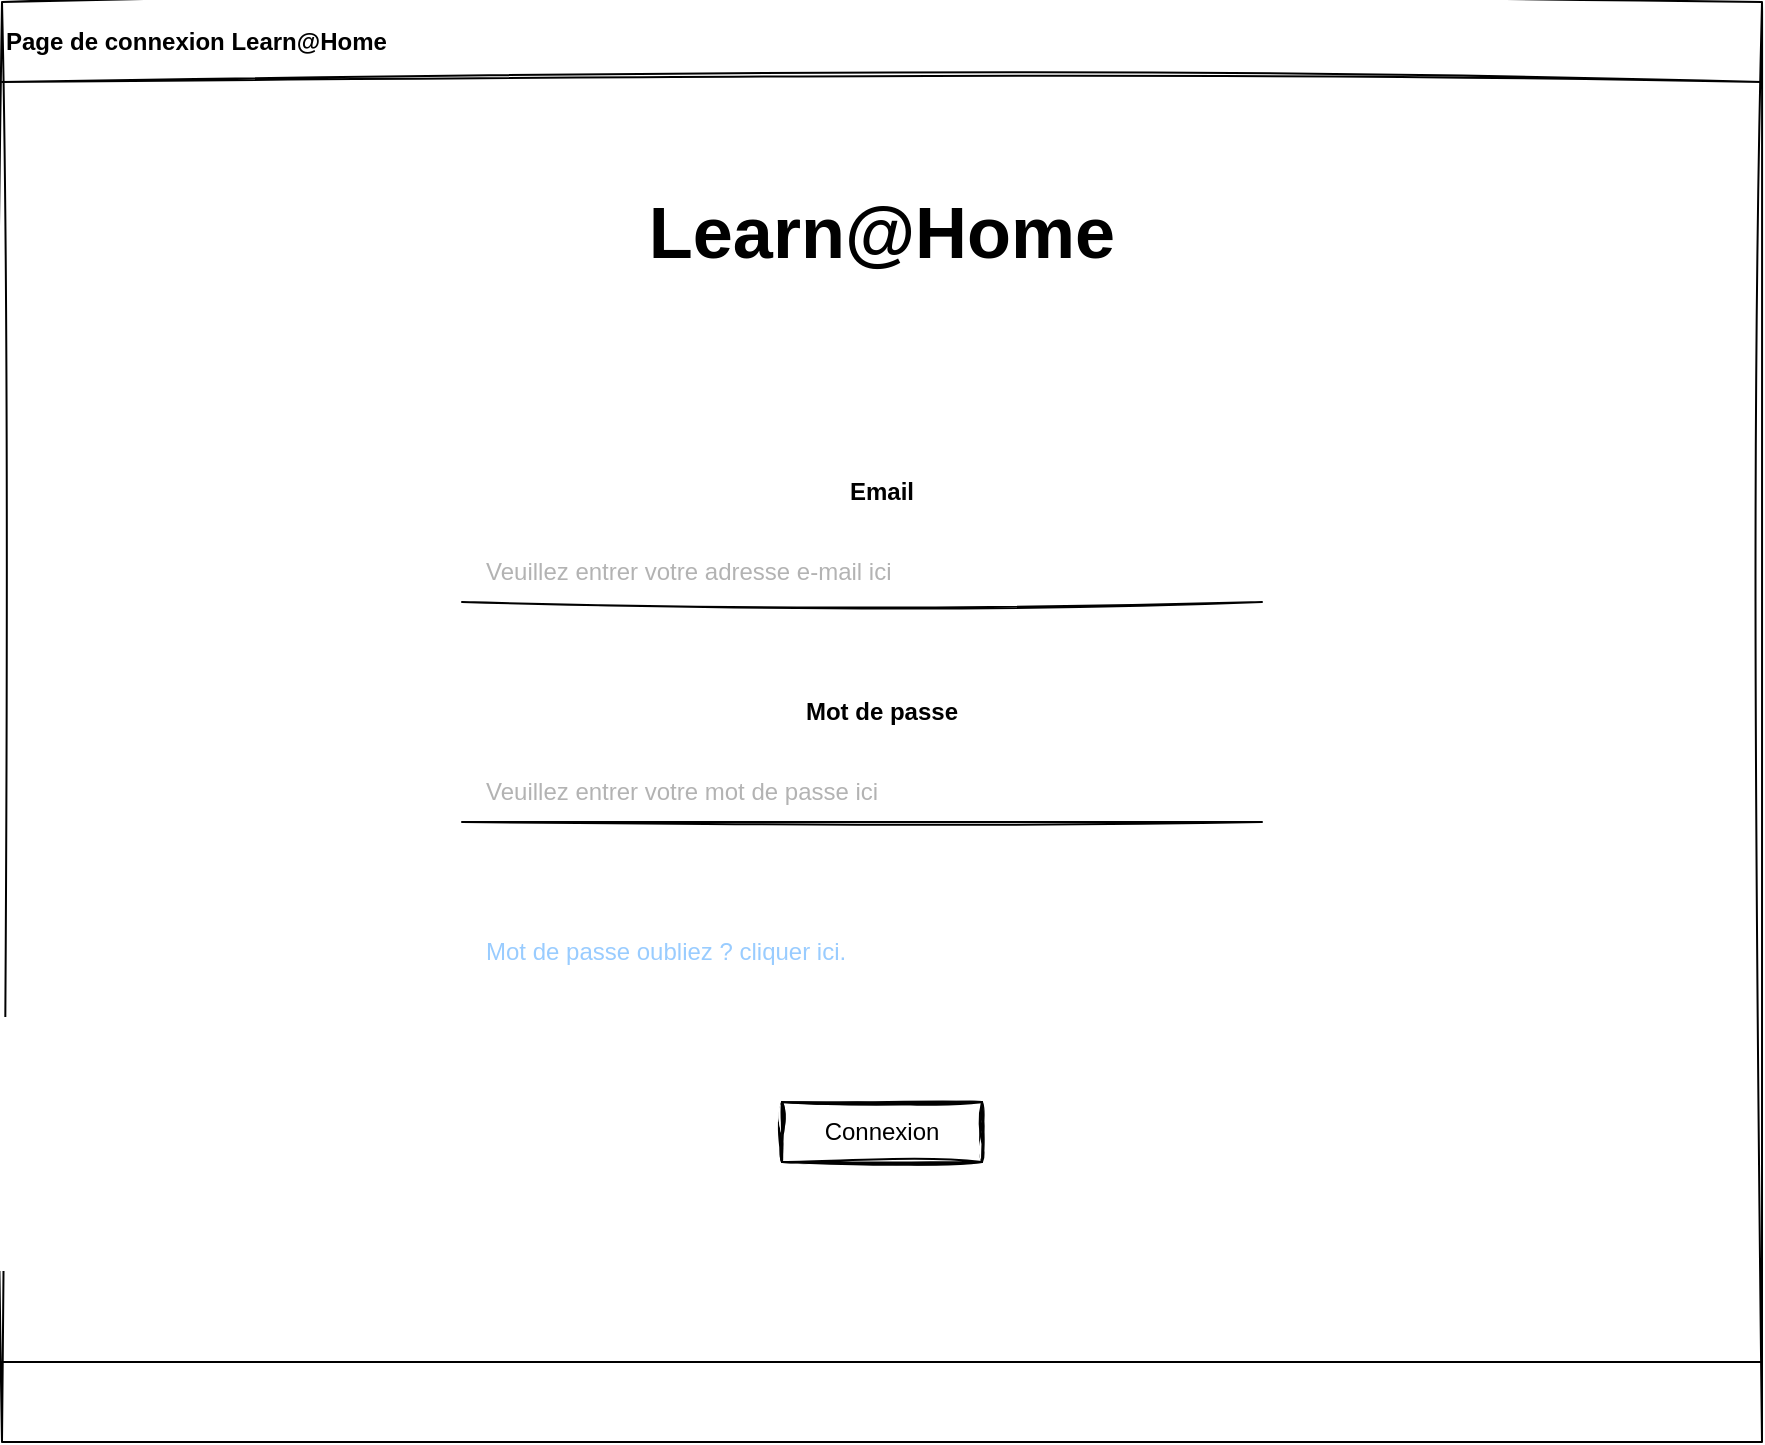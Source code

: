<mxfile version="21.5.0" type="github" pages="7">
  <diagram name="Connexion" id="c9db0220-8083-56f3-ca83-edcdcd058819">
    <mxGraphModel dx="1374" dy="796" grid="1" gridSize="10" guides="1" tooltips="1" connect="1" arrows="1" fold="1" page="1" pageScale="1.5" pageWidth="826" pageHeight="1169" background="none" math="0" shadow="0">
      <root>
        <mxCell id="0" style=";html=1;" />
        <mxCell id="1" style=";html=1;" parent="0" />
        <mxCell id="GCra2vSwSRETqQTXxLgp-5" value="" style="shape=process;whiteSpace=wrap;html=1;backgroundOutline=0;size=0.056;rotation=90;movable=1;resizable=1;rotatable=1;deletable=1;editable=1;locked=0;connectable=1;container=0;cloneable=0;snapToPoint=0;allowArrows=0;recursiveResize=0;expand=0;sketch=1;curveFitting=1;jiggle=2;" parent="1" vertex="1">
          <mxGeometry x="240" width="720" height="880" as="geometry" />
        </mxCell>
        <mxCell id="GCra2vSwSRETqQTXxLgp-6" value="Page de connexion Learn@Home" style="text;html=1;strokeColor=none;fillColor=none;align=left;verticalAlign=middle;whiteSpace=wrap;rounded=0;fontStyle=1" parent="1" vertex="1">
          <mxGeometry x="160" y="80" width="880" height="40" as="geometry" />
        </mxCell>
        <UserObject label="Connexion" link="data:page/id,8tI4YglRhcNIQhs9JiEP" id="l-OIZp_XxwScdq2fA5Py-1">
          <mxCell style="labelPosition=center;verticalLabelPosition=middle;align=center;html=1;shape=mxgraph.basic.button;dx=0;whiteSpace=wrap;sketch=1;curveFitting=1;jiggle=2;" parent="1" vertex="1">
            <mxGeometry x="550" y="630" width="100" height="30" as="geometry" />
          </mxCell>
        </UserObject>
        <mxCell id="l-OIZp_XxwScdq2fA5Py-2" value="" style="endArrow=none;html=1;rounded=0;sketch=1;curveFitting=1;jiggle=2;" parent="1" edge="1">
          <mxGeometry width="50" height="50" relative="1" as="geometry">
            <mxPoint x="790" y="490" as="sourcePoint" />
            <mxPoint x="390" y="490" as="targetPoint" />
          </mxGeometry>
        </mxCell>
        <mxCell id="l-OIZp_XxwScdq2fA5Py-3" value="" style="endArrow=none;html=1;rounded=0;sketch=1;curveFitting=1;jiggle=2;" parent="1" edge="1">
          <mxGeometry width="50" height="50" relative="1" as="geometry">
            <mxPoint x="790" y="380" as="sourcePoint" />
            <mxPoint x="390" y="380" as="targetPoint" />
          </mxGeometry>
        </mxCell>
        <mxCell id="l-OIZp_XxwScdq2fA5Py-4" value="Email" style="text;html=1;strokeColor=none;fillColor=none;align=center;verticalAlign=middle;whiteSpace=wrap;rounded=0;fontStyle=1" parent="1" vertex="1">
          <mxGeometry x="570" y="310" width="60" height="30" as="geometry" />
        </mxCell>
        <mxCell id="l-OIZp_XxwScdq2fA5Py-5" value="Mot de passe" style="text;html=1;strokeColor=none;fillColor=none;align=center;verticalAlign=middle;whiteSpace=wrap;rounded=0;fontStyle=1" parent="1" vertex="1">
          <mxGeometry x="550" y="420" width="100" height="30" as="geometry" />
        </mxCell>
        <mxCell id="l-OIZp_XxwScdq2fA5Py-6" value="Veuillez entrer votre mot de passe ici" style="text;html=1;strokeColor=none;fillColor=none;align=left;verticalAlign=middle;whiteSpace=wrap;rounded=0;fontStyle=0;fontColor=#B3B3B3;" parent="1" vertex="1">
          <mxGeometry x="400" y="460" width="400" height="30" as="geometry" />
        </mxCell>
        <mxCell id="l-OIZp_XxwScdq2fA5Py-8" value="Veuillez entrer votre adresse e-mail ici" style="text;html=1;strokeColor=none;fillColor=none;align=left;verticalAlign=middle;whiteSpace=wrap;rounded=0;fontStyle=0;fontColor=#B3B3B3;imageAspect=0;" parent="1" vertex="1">
          <mxGeometry x="400" y="350" width="400" height="30" as="geometry" />
        </mxCell>
        <UserObject label="Mot de passe oubliez ? cliquer ici." link="data:page/id,Cd1lvKLRSI39oDY2_dvT" id="tPgeihNgHqRZfAXmktyN-1">
          <mxCell style="text;html=1;strokeColor=none;fillColor=none;align=left;verticalAlign=middle;whiteSpace=wrap;rounded=0;fontStyle=0;fontColor=#99CCFF;" parent="1" vertex="1">
            <mxGeometry x="400" y="540" width="400" height="30" as="geometry" />
          </mxCell>
        </UserObject>
        <mxCell id="tPgeihNgHqRZfAXmktyN-2" value="&lt;b&gt;&lt;font style=&quot;font-size: 36px;&quot;&gt;Learn@Home&lt;/font&gt;&lt;/b&gt;" style="text;html=1;strokeColor=none;fillColor=none;align=center;verticalAlign=middle;whiteSpace=wrap;rounded=0;" parent="1" vertex="1">
          <mxGeometry x="570" y="180" width="60" height="30" as="geometry" />
        </mxCell>
      </root>
    </mxGraphModel>
  </diagram>
  <diagram id="jvLBWbIKL6eCG4-UsJqA" name="Chat">
    <mxGraphModel dx="1374" dy="796" grid="1" gridSize="10" guides="1" tooltips="1" connect="1" arrows="1" fold="1" page="1" pageScale="1" pageWidth="827" pageHeight="1169" math="0" shadow="0">
      <root>
        <mxCell id="0" />
        <mxCell id="1" parent="0" />
        <mxCell id="-BjMlT47IdvlPL_PJHIb-1" value="" style="shape=process;whiteSpace=wrap;html=1;backgroundOutline=1;size=0.056;rotation=90;sketch=1;curveFitting=1;jiggle=2;" parent="1" vertex="1">
          <mxGeometry x="240" width="720" height="880" as="geometry" />
        </mxCell>
        <mxCell id="-BjMlT47IdvlPL_PJHIb-2" value="Page de chat Learn@Home" style="text;html=1;strokeColor=none;fillColor=none;align=left;verticalAlign=middle;whiteSpace=wrap;rounded=0;fontStyle=1" parent="1" vertex="1">
          <mxGeometry x="160" y="80" width="880" height="40" as="geometry" />
        </mxCell>
        <mxCell id="NIkEQT7tjSE3vVv0zzZk-1" value="" style="rounded=0;whiteSpace=wrap;html=1;sketch=1;curveFitting=1;jiggle=2;" vertex="1" parent="1">
          <mxGeometry x="160" y="120" width="880" height="70" as="geometry" />
        </mxCell>
        <UserObject label="" link="data:page/id,kBj88GQve-mjVMyJMuxL" id="NIkEQT7tjSE3vVv0zzZk-2">
          <mxCell style="ellipse;whiteSpace=wrap;html=1;aspect=fixed;container=0;expand=1;resizable=1;overflow=visible;comic=0;dropTarget=1;sketch=1;curveFitting=1;jiggle=2;" vertex="1" parent="1">
            <mxGeometry x="970" y="130" width="50" height="50" as="geometry">
              <mxRectangle x="950" y="100" width="50" height="40" as="alternateBounds" />
            </mxGeometry>
          </mxCell>
        </UserObject>
        <UserObject label="&lt;b&gt;&lt;font style=&quot;font-size: 14px;&quot;&gt;Log-out&lt;/font&gt;&lt;/b&gt;" link="data:page/id,c9db0220-8083-56f3-ca83-edcdcd058819" id="NIkEQT7tjSE3vVv0zzZk-3">
          <mxCell style="text;html=1;strokeColor=none;fillColor=none;align=center;verticalAlign=middle;whiteSpace=wrap;rounded=0;" vertex="1" parent="1">
            <mxGeometry x="880" y="120" width="100" height="70" as="geometry" />
          </mxCell>
        </UserObject>
        <UserObject label="&lt;b style=&quot;font-size: 14px;&quot;&gt;Tâches&lt;/b&gt;" link="data:page/id,NtBrbrbS6A_K5Sb4lQUh" id="NIkEQT7tjSE3vVv0zzZk-4">
          <mxCell style="text;html=1;strokeColor=none;fillColor=none;align=center;verticalAlign=middle;whiteSpace=wrap;rounded=0;fontSize=14;" vertex="1" parent="1">
            <mxGeometry x="710" y="120" width="100" height="70" as="geometry" />
          </mxCell>
        </UserObject>
        <UserObject label="&lt;b style=&quot;font-size: 14px;&quot;&gt;Calendrier&lt;/b&gt;" link="data:page/id,PDa1AygB55oJjhLaxGvg" id="NIkEQT7tjSE3vVv0zzZk-5">
          <mxCell style="text;html=1;strokeColor=none;fillColor=none;align=center;verticalAlign=middle;whiteSpace=wrap;rounded=0;fontSize=14;" vertex="1" parent="1">
            <mxGeometry x="530" y="120" width="100" height="70" as="geometry" />
          </mxCell>
        </UserObject>
        <UserObject label="&lt;div style=&quot;font-size: 14px;&quot;&gt;&lt;b style=&quot;font-size: 14px;&quot;&gt;Chat&lt;/b&gt;&lt;/div&gt;" link="data:page/id,jvLBWbIKL6eCG4-UsJqA" id="NIkEQT7tjSE3vVv0zzZk-6">
          <mxCell style="text;html=1;strokeColor=none;fillColor=none;align=center;verticalAlign=middle;whiteSpace=wrap;rounded=0;fontSize=14;" vertex="1" parent="1">
            <mxGeometry x="350" y="120" width="100" height="70" as="geometry" />
          </mxCell>
        </UserObject>
        <UserObject label="3" id="NIkEQT7tjSE3vVv0zzZk-7">
          <mxCell style="ellipse;whiteSpace=wrap;html=1;aspect=fixed;fillColor=#dae8fc;strokeColor=#6c8ebf;gradientColor=#7ea6e0;fontStyle=1;fontSize=10;rotation=0;" vertex="1" parent="1">
            <mxGeometry x="420" y="147.5" width="15" height="15" as="geometry" />
          </mxCell>
        </UserObject>
        <UserObject label="&lt;b&gt;Home&lt;/b&gt;" link="data:page/id,8tI4YglRhcNIQhs9JiEP" id="NIkEQT7tjSE3vVv0zzZk-8">
          <mxCell style="text;html=1;strokeColor=none;fillColor=none;align=center;verticalAlign=middle;whiteSpace=wrap;rounded=0;fontSize=14;" vertex="1" parent="1">
            <mxGeometry x="200" y="120" width="100" height="70" as="geometry" />
          </mxCell>
        </UserObject>
        <mxCell id="ILozhvHACB4DSnd069fm-2" value="" style="rounded=0;whiteSpace=wrap;html=1;sketch=1;curveFitting=1;jiggle=2;" vertex="1" parent="1">
          <mxGeometry x="380" y="210" width="650" height="460" as="geometry" />
        </mxCell>
        <mxCell id="ILozhvHACB4DSnd069fm-3" value="Contact 1" style="rounded=1;whiteSpace=wrap;html=1;arcSize=50;sketch=1;curveFitting=1;jiggle=2;" vertex="1" parent="1">
          <mxGeometry x="180" y="210" width="100" height="30" as="geometry" />
        </mxCell>
        <mxCell id="ILozhvHACB4DSnd069fm-4" value="&lt;div&gt;Contact 2&lt;/div&gt;" style="rounded=1;whiteSpace=wrap;html=1;arcSize=50;sketch=1;curveFitting=1;jiggle=2;" vertex="1" parent="1">
          <mxGeometry x="180" y="250" width="100" height="30" as="geometry" />
        </mxCell>
        <mxCell id="ILozhvHACB4DSnd069fm-5" value="Contact 3" style="rounded=1;whiteSpace=wrap;html=1;arcSize=50;sketch=1;curveFitting=1;jiggle=2;" vertex="1" parent="1">
          <mxGeometry x="180" y="290" width="100" height="30" as="geometry" />
        </mxCell>
        <mxCell id="ILozhvHACB4DSnd069fm-6" value="Groupe 1" style="rounded=1;whiteSpace=wrap;html=1;arcSize=50;sketch=1;curveFitting=1;jiggle=2;" vertex="1" parent="1">
          <mxGeometry x="180" y="470" width="100" height="30" as="geometry" />
        </mxCell>
        <mxCell id="ILozhvHACB4DSnd069fm-7" value="Groupe 2" style="rounded=1;whiteSpace=wrap;html=1;arcSize=50;sketch=1;curveFitting=1;jiggle=2;" vertex="1" parent="1">
          <mxGeometry x="180" y="510" width="100" height="30" as="geometry" />
        </mxCell>
        <mxCell id="ILozhvHACB4DSnd069fm-8" value="+" style="ellipse;whiteSpace=wrap;html=1;aspect=fixed;fontStyle=1;fontSize=25;sketch=1;curveFitting=1;jiggle=2;" vertex="1" parent="1">
          <mxGeometry x="212.5" y="390" width="35" height="35" as="geometry" />
        </mxCell>
        <mxCell id="ILozhvHACB4DSnd069fm-9" value="" style="endArrow=none;html=1;rounded=0;" edge="1" parent="1">
          <mxGeometry width="50" height="50" relative="1" as="geometry">
            <mxPoint x="277.75" y="440.5" as="sourcePoint" />
            <mxPoint x="182.25" y="439.5" as="targetPoint" />
          </mxGeometry>
        </mxCell>
        <mxCell id="Qgloer22fM2k4LQVghMP-1" value="Groupe de chat 1" style="rounded=0;whiteSpace=wrap;html=1;sketch=1;curveFitting=1;jiggle=2;fontStyle=1;fontSize=14;" vertex="1" parent="1">
          <mxGeometry x="380" y="210" width="650" height="40" as="geometry" />
        </mxCell>
        <mxCell id="Qgloer22fM2k4LQVghMP-2" value="Taper votre message ici&lt;span style=&quot;white-space: pre;&quot;&gt;&#x9;&lt;/span&gt;" style="rounded=0;whiteSpace=wrap;html=1;fontColor=#B3B3B3;sketch=1;curveFitting=1;jiggle=2;" vertex="1" parent="1">
          <mxGeometry x="380" y="700" width="560" height="40" as="geometry" />
        </mxCell>
        <mxCell id="Qgloer22fM2k4LQVghMP-3" value="&amp;gt;" style="rounded=0;whiteSpace=wrap;html=1;sketch=1;curveFitting=1;jiggle=2;fontStyle=1;fontSize=27;" vertex="1" parent="1">
          <mxGeometry x="950" y="700" width="80" height="40" as="geometry" />
        </mxCell>
        <mxCell id="Qgloer22fM2k4LQVghMP-5" value="" style="rounded=1;whiteSpace=wrap;html=1;arcSize=43;sketch=1;curveFitting=1;jiggle=2;" vertex="1" parent="1">
          <mxGeometry x="400" y="280" width="510" height="50" as="geometry" />
        </mxCell>
        <mxCell id="Qgloer22fM2k4LQVghMP-6" value="" style="rounded=1;whiteSpace=wrap;html=1;arcSize=43;sketch=1;curveFitting=1;jiggle=2;" vertex="1" parent="1">
          <mxGeometry x="510" y="350" width="510" height="50" as="geometry" />
        </mxCell>
        <mxCell id="Qgloer22fM2k4LQVghMP-7" value="" style="rounded=1;whiteSpace=wrap;html=1;arcSize=43;sketch=1;curveFitting=1;jiggle=2;" vertex="1" parent="1">
          <mxGeometry x="390" y="420" width="510" height="50" as="geometry" />
        </mxCell>
        <mxCell id="Qgloer22fM2k4LQVghMP-8" value="" style="rounded=1;whiteSpace=wrap;html=1;arcSize=43;sketch=1;curveFitting=1;jiggle=2;" vertex="1" parent="1">
          <mxGeometry x="505" y="490" width="510" height="50" as="geometry" />
        </mxCell>
        <mxCell id="Qgloer22fM2k4LQVghMP-10" value="Contact 1 : salut !" style="text;html=1;strokeColor=none;fillColor=none;align=left;verticalAlign=middle;whiteSpace=wrap;rounded=0;sketch=1;curveFitting=1;jiggle=2;" vertex="1" parent="1">
          <mxGeometry x="415" y="290" width="480" height="30" as="geometry" />
        </mxCell>
        <mxCell id="Qgloer22fM2k4LQVghMP-11" value="Contact 2 : hello !" style="text;html=1;strokeColor=none;fillColor=none;align=left;verticalAlign=middle;whiteSpace=wrap;rounded=0;sketch=1;curveFitting=1;jiggle=2;" vertex="1" parent="1">
          <mxGeometry x="525" y="360" width="480" height="30" as="geometry" />
        </mxCell>
        <mxCell id="Qgloer22fM2k4LQVghMP-12" value="Vous : bonjour !" style="text;html=1;strokeColor=none;fillColor=none;align=left;verticalAlign=middle;whiteSpace=wrap;rounded=0;sketch=1;curveFitting=1;jiggle=2;" vertex="1" parent="1">
          <mxGeometry x="405" y="430" width="480" height="30" as="geometry" />
        </mxCell>
        <mxCell id="Qgloer22fM2k4LQVghMP-13" value="Contact 1 : vous allez bien ?" style="text;html=1;strokeColor=none;fillColor=none;align=left;verticalAlign=middle;whiteSpace=wrap;rounded=0;sketch=1;curveFitting=1;jiggle=2;" vertex="1" parent="1">
          <mxGeometry x="520" y="500" width="480" height="30" as="geometry" />
        </mxCell>
      </root>
    </mxGraphModel>
  </diagram>
  <diagram id="PDa1AygB55oJjhLaxGvg" name="Calendrier">
    <mxGraphModel dx="1374" dy="796" grid="1" gridSize="10" guides="1" tooltips="1" connect="1" arrows="1" fold="1" page="1" pageScale="1" pageWidth="827" pageHeight="1169" math="0" shadow="0">
      <root>
        <mxCell id="0" />
        <mxCell id="1" parent="0" />
        <mxCell id="9SUj6kuJsXJh8AWOCvDk-1" value="" style="shape=process;whiteSpace=wrap;html=1;backgroundOutline=1;size=0.056;rotation=90;sketch=1;curveFitting=1;jiggle=2;" parent="1" vertex="1">
          <mxGeometry x="240" width="720" height="880" as="geometry" />
        </mxCell>
        <mxCell id="9SUj6kuJsXJh8AWOCvDk-2" value="Page de calendrier Learn@Home" style="text;html=1;strokeColor=none;fillColor=none;align=left;verticalAlign=middle;whiteSpace=wrap;rounded=0;fontStyle=1" parent="1" vertex="1">
          <mxGeometry x="160" y="80" width="880" height="40" as="geometry" />
        </mxCell>
        <mxCell id="hrYVoCTOOh0fC8Sit0PJ-1" value="" style="rounded=0;whiteSpace=wrap;html=1;sketch=1;curveFitting=1;jiggle=2;" vertex="1" parent="1">
          <mxGeometry x="160" y="120" width="880" height="70" as="geometry" />
        </mxCell>
        <UserObject label="" link="data:page/id,kBj88GQve-mjVMyJMuxL" id="hrYVoCTOOh0fC8Sit0PJ-2">
          <mxCell style="ellipse;whiteSpace=wrap;html=1;aspect=fixed;container=0;expand=1;resizable=1;overflow=visible;comic=0;dropTarget=1;sketch=1;curveFitting=1;jiggle=2;" vertex="1" parent="1">
            <mxGeometry x="970" y="130" width="50" height="50" as="geometry">
              <mxRectangle x="950" y="100" width="50" height="40" as="alternateBounds" />
            </mxGeometry>
          </mxCell>
        </UserObject>
        <UserObject label="&lt;b&gt;&lt;font style=&quot;font-size: 14px;&quot;&gt;Log-out&lt;/font&gt;&lt;/b&gt;" link="data:page/id,c9db0220-8083-56f3-ca83-edcdcd058819" id="hrYVoCTOOh0fC8Sit0PJ-3">
          <mxCell style="text;html=1;strokeColor=none;fillColor=none;align=center;verticalAlign=middle;whiteSpace=wrap;rounded=0;" vertex="1" parent="1">
            <mxGeometry x="880" y="120" width="100" height="70" as="geometry" />
          </mxCell>
        </UserObject>
        <UserObject label="&lt;b style=&quot;font-size: 14px;&quot;&gt;Tâches&lt;/b&gt;" link="data:page/id,NtBrbrbS6A_K5Sb4lQUh" id="hrYVoCTOOh0fC8Sit0PJ-4">
          <mxCell style="text;html=1;strokeColor=none;fillColor=none;align=center;verticalAlign=middle;whiteSpace=wrap;rounded=0;fontSize=14;" vertex="1" parent="1">
            <mxGeometry x="710" y="120" width="100" height="70" as="geometry" />
          </mxCell>
        </UserObject>
        <UserObject label="&lt;b style=&quot;font-size: 14px;&quot;&gt;Calendrier&lt;/b&gt;" link="data:page/id,PDa1AygB55oJjhLaxGvg" id="hrYVoCTOOh0fC8Sit0PJ-5">
          <mxCell style="text;html=1;strokeColor=none;fillColor=none;align=center;verticalAlign=middle;whiteSpace=wrap;rounded=0;fontSize=14;" vertex="1" parent="1">
            <mxGeometry x="530" y="120" width="100" height="70" as="geometry" />
          </mxCell>
        </UserObject>
        <UserObject label="&lt;div style=&quot;font-size: 14px;&quot;&gt;&lt;b style=&quot;font-size: 14px;&quot;&gt;Chat&lt;/b&gt;&lt;/div&gt;" link="data:page/id,jvLBWbIKL6eCG4-UsJqA" id="hrYVoCTOOh0fC8Sit0PJ-6">
          <mxCell style="text;html=1;strokeColor=none;fillColor=none;align=center;verticalAlign=middle;whiteSpace=wrap;rounded=0;fontSize=14;" vertex="1" parent="1">
            <mxGeometry x="350" y="120" width="100" height="70" as="geometry" />
          </mxCell>
        </UserObject>
        <UserObject label="3" id="hrYVoCTOOh0fC8Sit0PJ-7">
          <mxCell style="ellipse;whiteSpace=wrap;html=1;aspect=fixed;fillColor=#dae8fc;strokeColor=#6c8ebf;gradientColor=#7ea6e0;fontStyle=1;fontSize=10;rotation=0;" vertex="1" parent="1">
            <mxGeometry x="420" y="147.5" width="15" height="15" as="geometry" />
          </mxCell>
        </UserObject>
        <UserObject label="&lt;b&gt;Home&lt;/b&gt;" link="data:page/id,8tI4YglRhcNIQhs9JiEP" id="hrYVoCTOOh0fC8Sit0PJ-8">
          <mxCell style="text;html=1;strokeColor=none;fillColor=none;align=center;verticalAlign=middle;whiteSpace=wrap;rounded=0;fontSize=14;" vertex="1" parent="1">
            <mxGeometry x="200" y="120" width="100" height="70" as="geometry" />
          </mxCell>
        </UserObject>
        <mxCell id="YmooDVUMladfiUAxzFeB-1" value="" style="strokeWidth=1;shadow=0;dashed=0;align=center;html=1;shape=mxgraph.mockup.forms.rrect;rSize=5;strokeColor=#999999;fillColor=#ffffff;" vertex="1" parent="1">
          <mxGeometry x="200" y="270" width="340" height="370" as="geometry" />
        </mxCell>
        <mxCell id="YmooDVUMladfiUAxzFeB-2" value="Juillet 2023" style="strokeWidth=1;shadow=0;dashed=0;align=center;html=1;shape=mxgraph.mockup.forms.anchor;fontColor=#999999;" vertex="1" parent="YmooDVUMladfiUAxzFeB-1">
          <mxGeometry x="63.75" y="16.914" width="212.5" height="42.286" as="geometry" />
        </mxCell>
        <mxCell id="YmooDVUMladfiUAxzFeB-3" value="&lt;" style="strokeWidth=1;shadow=0;dashed=0;align=center;html=1;shape=mxgraph.mockup.forms.rrect;rSize=4;strokeColor=#999999;fontColor=#008cff;fontSize=19;fontStyle=1;" vertex="1" parent="YmooDVUMladfiUAxzFeB-1">
          <mxGeometry x="17" y="16.914" width="53.125" height="42.286" as="geometry" />
        </mxCell>
        <mxCell id="YmooDVUMladfiUAxzFeB-4" value="&gt;" style="strokeWidth=1;shadow=0;dashed=0;align=center;html=1;shape=mxgraph.mockup.forms.rrect;rSize=4;strokeColor=#999999;fontColor=#008cff;fontSize=19;fontStyle=1;" vertex="1" parent="YmooDVUMladfiUAxzFeB-1">
          <mxGeometry x="269.875" y="16.914" width="53.125" height="42.286" as="geometry" />
        </mxCell>
        <mxCell id="YmooDVUMladfiUAxzFeB-5" value="Mo" style="strokeWidth=1;shadow=0;dashed=0;align=center;html=1;shape=mxgraph.mockup.forms.anchor;fontColor=#999999;" vertex="1" parent="YmooDVUMladfiUAxzFeB-1">
          <mxGeometry x="21.25" y="59.2" width="42.5" height="42.286" as="geometry" />
        </mxCell>
        <mxCell id="YmooDVUMladfiUAxzFeB-6" value="Tu" style="strokeWidth=1;shadow=0;dashed=0;align=center;html=1;shape=mxgraph.mockup.forms.anchor;fontColor=#999999;" vertex="1" parent="YmooDVUMladfiUAxzFeB-1">
          <mxGeometry x="63.75" y="59.2" width="42.5" height="42.286" as="geometry" />
        </mxCell>
        <mxCell id="YmooDVUMladfiUAxzFeB-7" value="We" style="strokeWidth=1;shadow=0;dashed=0;align=center;html=1;shape=mxgraph.mockup.forms.anchor;fontColor=#999999;" vertex="1" parent="YmooDVUMladfiUAxzFeB-1">
          <mxGeometry x="106.25" y="59.2" width="42.5" height="42.286" as="geometry" />
        </mxCell>
        <mxCell id="YmooDVUMladfiUAxzFeB-8" value="Th" style="strokeWidth=1;shadow=0;dashed=0;align=center;html=1;shape=mxgraph.mockup.forms.anchor;fontColor=#999999;" vertex="1" parent="YmooDVUMladfiUAxzFeB-1">
          <mxGeometry x="148.75" y="59.2" width="42.5" height="42.286" as="geometry" />
        </mxCell>
        <mxCell id="YmooDVUMladfiUAxzFeB-9" value="Fr" style="strokeWidth=1;shadow=0;dashed=0;align=center;html=1;shape=mxgraph.mockup.forms.anchor;fontColor=#999999;" vertex="1" parent="YmooDVUMladfiUAxzFeB-1">
          <mxGeometry x="191.25" y="59.2" width="42.5" height="42.286" as="geometry" />
        </mxCell>
        <mxCell id="YmooDVUMladfiUAxzFeB-10" value="Sa" style="strokeWidth=1;shadow=0;dashed=0;align=center;html=1;shape=mxgraph.mockup.forms.anchor;fontColor=#999999;" vertex="1" parent="YmooDVUMladfiUAxzFeB-1">
          <mxGeometry x="233.75" y="59.2" width="42.5" height="42.286" as="geometry" />
        </mxCell>
        <mxCell id="YmooDVUMladfiUAxzFeB-11" value="Su" style="strokeWidth=1;shadow=0;dashed=0;align=center;html=1;shape=mxgraph.mockup.forms.anchor;fontColor=#999999;" vertex="1" parent="YmooDVUMladfiUAxzFeB-1">
          <mxGeometry x="276.25" y="59.2" width="42.5" height="42.286" as="geometry" />
        </mxCell>
        <mxCell id="YmooDVUMladfiUAxzFeB-12" value="1" style="strokeWidth=1;shadow=0;dashed=0;align=center;html=1;shape=mxgraph.mockup.forms.rrect;rSize=0;strokeColor=#999999;fontColor=#999999;" vertex="1" parent="YmooDVUMladfiUAxzFeB-1">
          <mxGeometry x="21.25" y="101.486" width="42.5" height="42.286" as="geometry" />
        </mxCell>
        <mxCell id="YmooDVUMladfiUAxzFeB-13" value="2" style="strokeWidth=1;shadow=0;dashed=0;align=center;html=1;shape=mxgraph.mockup.forms.rrect;rSize=0;strokeColor=#999999;fontColor=#999999;" vertex="1" parent="YmooDVUMladfiUAxzFeB-1">
          <mxGeometry x="63.75" y="101.486" width="42.5" height="42.286" as="geometry" />
        </mxCell>
        <mxCell id="YmooDVUMladfiUAxzFeB-14" value="3" style="strokeWidth=1;shadow=0;dashed=0;align=center;html=1;shape=mxgraph.mockup.forms.rrect;rSize=0;strokeColor=#999999;fontColor=#999999;" vertex="1" parent="YmooDVUMladfiUAxzFeB-1">
          <mxGeometry x="106.25" y="101.486" width="42.5" height="42.286" as="geometry" />
        </mxCell>
        <mxCell id="YmooDVUMladfiUAxzFeB-15" value="4" style="strokeWidth=1;shadow=0;dashed=0;align=center;html=1;shape=mxgraph.mockup.forms.rrect;rSize=0;strokeColor=#999999;fontColor=#999999;" vertex="1" parent="YmooDVUMladfiUAxzFeB-1">
          <mxGeometry x="148.75" y="101.486" width="42.5" height="42.286" as="geometry" />
        </mxCell>
        <mxCell id="YmooDVUMladfiUAxzFeB-16" value="5" style="strokeWidth=1;shadow=0;dashed=0;align=center;html=1;shape=mxgraph.mockup.forms.rrect;rSize=0;strokeColor=#999999;fontColor=#999999;" vertex="1" parent="YmooDVUMladfiUAxzFeB-1">
          <mxGeometry x="191.25" y="101.486" width="42.5" height="42.286" as="geometry" />
        </mxCell>
        <mxCell id="YmooDVUMladfiUAxzFeB-17" value="6" style="strokeWidth=1;shadow=0;dashed=0;align=center;html=1;shape=mxgraph.mockup.forms.rrect;rSize=0;strokeColor=#999999;fontColor=#999999;" vertex="1" parent="YmooDVUMladfiUAxzFeB-1">
          <mxGeometry x="233.75" y="101.486" width="42.5" height="42.286" as="geometry" />
        </mxCell>
        <mxCell id="YmooDVUMladfiUAxzFeB-18" value="7" style="strokeWidth=1;shadow=0;dashed=0;align=center;html=1;shape=mxgraph.mockup.forms.rrect;rSize=0;strokeColor=#999999;fontColor=#999999;" vertex="1" parent="YmooDVUMladfiUAxzFeB-1">
          <mxGeometry x="276.25" y="101.486" width="42.5" height="42.286" as="geometry" />
        </mxCell>
        <mxCell id="YmooDVUMladfiUAxzFeB-19" value="8" style="strokeWidth=1;shadow=0;dashed=0;align=center;html=1;shape=mxgraph.mockup.forms.rrect;rSize=0;strokeColor=#999999;fontColor=#999999;" vertex="1" parent="YmooDVUMladfiUAxzFeB-1">
          <mxGeometry x="21.25" y="143.771" width="42.5" height="42.286" as="geometry" />
        </mxCell>
        <mxCell id="YmooDVUMladfiUAxzFeB-20" value="9" style="strokeWidth=1;shadow=0;dashed=0;align=center;html=1;shape=mxgraph.mockup.forms.rrect;rSize=0;strokeColor=#999999;fontColor=#999999;" vertex="1" parent="YmooDVUMladfiUAxzFeB-1">
          <mxGeometry x="63.75" y="143.771" width="42.5" height="42.286" as="geometry" />
        </mxCell>
        <mxCell id="YmooDVUMladfiUAxzFeB-21" value="10" style="strokeWidth=1;shadow=0;dashed=0;align=center;html=1;shape=mxgraph.mockup.forms.rrect;rSize=0;strokeColor=#999999;fontColor=#999999;" vertex="1" parent="YmooDVUMladfiUAxzFeB-1">
          <mxGeometry x="106.25" y="143.771" width="42.5" height="42.286" as="geometry" />
        </mxCell>
        <mxCell id="YmooDVUMladfiUAxzFeB-22" value="11" style="strokeWidth=1;shadow=0;dashed=0;align=center;html=1;shape=mxgraph.mockup.forms.rrect;rSize=0;strokeColor=#999999;fontColor=#999999;" vertex="1" parent="YmooDVUMladfiUAxzFeB-1">
          <mxGeometry x="148.75" y="143.771" width="42.5" height="42.286" as="geometry" />
        </mxCell>
        <mxCell id="YmooDVUMladfiUAxzFeB-23" value="12" style="strokeWidth=1;shadow=0;dashed=0;align=center;html=1;shape=mxgraph.mockup.forms.rrect;rSize=0;strokeColor=#999999;fontColor=#999999;" vertex="1" parent="YmooDVUMladfiUAxzFeB-1">
          <mxGeometry x="191.25" y="143.771" width="42.5" height="42.286" as="geometry" />
        </mxCell>
        <mxCell id="YmooDVUMladfiUAxzFeB-24" value="13" style="strokeWidth=1;shadow=0;dashed=0;align=center;html=1;shape=mxgraph.mockup.forms.rrect;rSize=0;strokeColor=#999999;fontColor=#999999;" vertex="1" parent="YmooDVUMladfiUAxzFeB-1">
          <mxGeometry x="233.75" y="143.771" width="42.5" height="42.286" as="geometry" />
        </mxCell>
        <mxCell id="YmooDVUMladfiUAxzFeB-25" value="14" style="strokeWidth=1;shadow=0;dashed=0;align=center;html=1;shape=mxgraph.mockup.forms.rrect;rSize=0;strokeColor=#999999;fontColor=#999999;" vertex="1" parent="YmooDVUMladfiUAxzFeB-1">
          <mxGeometry x="276.25" y="143.771" width="42.5" height="42.286" as="geometry" />
        </mxCell>
        <mxCell id="YmooDVUMladfiUAxzFeB-26" value="15" style="strokeWidth=1;shadow=0;dashed=0;align=center;html=1;shape=mxgraph.mockup.forms.rrect;rSize=0;strokeColor=#999999;fontColor=#999999;" vertex="1" parent="YmooDVUMladfiUAxzFeB-1">
          <mxGeometry x="21.25" y="186.057" width="42.5" height="42.286" as="geometry" />
        </mxCell>
        <mxCell id="YmooDVUMladfiUAxzFeB-27" value="16" style="strokeWidth=1;shadow=0;dashed=0;align=center;html=1;shape=mxgraph.mockup.forms.rrect;rSize=0;strokeColor=#999999;fontColor=#999999;" vertex="1" parent="YmooDVUMladfiUAxzFeB-1">
          <mxGeometry x="63.75" y="186.057" width="42.5" height="42.286" as="geometry" />
        </mxCell>
        <mxCell id="YmooDVUMladfiUAxzFeB-28" value="17" style="strokeWidth=1;shadow=0;dashed=0;align=center;html=1;shape=mxgraph.mockup.forms.rrect;rSize=0;strokeColor=#999999;fontColor=#999999;" vertex="1" parent="YmooDVUMladfiUAxzFeB-1">
          <mxGeometry x="106.25" y="186.057" width="42.5" height="42.286" as="geometry" />
        </mxCell>
        <mxCell id="YmooDVUMladfiUAxzFeB-29" value="18" style="strokeWidth=1;shadow=0;dashed=0;align=center;html=1;shape=mxgraph.mockup.forms.rrect;rSize=0;strokeColor=#999999;fontColor=#999999;" vertex="1" parent="YmooDVUMladfiUAxzFeB-1">
          <mxGeometry x="148.75" y="186.057" width="42.5" height="42.286" as="geometry" />
        </mxCell>
        <mxCell id="YmooDVUMladfiUAxzFeB-30" value="19" style="strokeWidth=1;shadow=0;dashed=0;align=center;html=1;shape=mxgraph.mockup.forms.rrect;rSize=0;strokeColor=#999999;fontColor=#999999;" vertex="1" parent="YmooDVUMladfiUAxzFeB-1">
          <mxGeometry x="191.25" y="186.057" width="42.5" height="42.286" as="geometry" />
        </mxCell>
        <mxCell id="YmooDVUMladfiUAxzFeB-31" value="20" style="strokeWidth=1;shadow=0;dashed=0;align=center;html=1;shape=mxgraph.mockup.forms.rrect;rSize=0;strokeColor=#999999;fontColor=#999999;" vertex="1" parent="YmooDVUMladfiUAxzFeB-1">
          <mxGeometry x="233.75" y="186.057" width="42.5" height="42.286" as="geometry" />
        </mxCell>
        <mxCell id="YmooDVUMladfiUAxzFeB-32" value="21" style="strokeWidth=1;shadow=0;dashed=0;align=center;html=1;shape=mxgraph.mockup.forms.rrect;rSize=0;strokeColor=#999999;fontColor=#999999;" vertex="1" parent="YmooDVUMladfiUAxzFeB-1">
          <mxGeometry x="276.25" y="186.057" width="42.5" height="42.286" as="geometry" />
        </mxCell>
        <mxCell id="YmooDVUMladfiUAxzFeB-33" value="22" style="strokeWidth=1;shadow=0;dashed=0;align=center;html=1;shape=mxgraph.mockup.forms.rrect;rSize=0;strokeColor=#999999;fontColor=#999999;" vertex="1" parent="YmooDVUMladfiUAxzFeB-1">
          <mxGeometry x="21.25" y="228.343" width="42.5" height="42.286" as="geometry" />
        </mxCell>
        <mxCell id="YmooDVUMladfiUAxzFeB-34" value="23" style="strokeWidth=1;shadow=0;dashed=0;align=center;html=1;shape=mxgraph.mockup.forms.rrect;rSize=0;strokeColor=#999999;fontColor=#999999;" vertex="1" parent="YmooDVUMladfiUAxzFeB-1">
          <mxGeometry x="63.75" y="228.343" width="42.5" height="42.286" as="geometry" />
        </mxCell>
        <mxCell id="YmooDVUMladfiUAxzFeB-35" value="25" style="strokeWidth=1;shadow=0;dashed=0;align=center;html=1;shape=mxgraph.mockup.forms.rrect;rSize=0;strokeColor=#999999;fontColor=#999999;" vertex="1" parent="YmooDVUMladfiUAxzFeB-1">
          <mxGeometry x="148.75" y="228.343" width="42.5" height="42.286" as="geometry" />
        </mxCell>
        <mxCell id="YmooDVUMladfiUAxzFeB-36" value="26" style="strokeWidth=1;shadow=0;dashed=0;align=center;html=1;shape=mxgraph.mockup.forms.rrect;rSize=0;strokeColor=#999999;fontColor=#999999;" vertex="1" parent="YmooDVUMladfiUAxzFeB-1">
          <mxGeometry x="191.25" y="228.343" width="42.5" height="42.286" as="geometry" />
        </mxCell>
        <mxCell id="YmooDVUMladfiUAxzFeB-37" value="27" style="strokeWidth=1;shadow=0;dashed=0;align=center;html=1;shape=mxgraph.mockup.forms.rrect;rSize=0;strokeColor=#999999;fontColor=#999999;" vertex="1" parent="YmooDVUMladfiUAxzFeB-1">
          <mxGeometry x="233.75" y="228.343" width="42.5" height="42.286" as="geometry" />
        </mxCell>
        <mxCell id="YmooDVUMladfiUAxzFeB-38" value="28" style="strokeWidth=1;shadow=0;dashed=0;align=center;html=1;shape=mxgraph.mockup.forms.rrect;rSize=0;strokeColor=#999999;fontColor=#999999;" vertex="1" parent="YmooDVUMladfiUAxzFeB-1">
          <mxGeometry x="276.25" y="228.343" width="42.5" height="42.286" as="geometry" />
        </mxCell>
        <mxCell id="YmooDVUMladfiUAxzFeB-39" value="29" style="strokeWidth=1;shadow=0;dashed=0;align=center;html=1;shape=mxgraph.mockup.forms.rrect;rSize=0;strokeColor=#999999;fontColor=#999999;" vertex="1" parent="YmooDVUMladfiUAxzFeB-1">
          <mxGeometry x="21.25" y="270.629" width="42.5" height="42.286" as="geometry" />
        </mxCell>
        <mxCell id="YmooDVUMladfiUAxzFeB-40" value="30" style="strokeWidth=1;shadow=0;dashed=0;align=center;html=1;shape=mxgraph.mockup.forms.rrect;rSize=0;strokeColor=#999999;fontColor=#999999;" vertex="1" parent="YmooDVUMladfiUAxzFeB-1">
          <mxGeometry x="63.75" y="270.629" width="42.5" height="42.286" as="geometry" />
        </mxCell>
        <mxCell id="YmooDVUMladfiUAxzFeB-41" value="31" style="strokeWidth=1;shadow=0;dashed=0;align=center;html=1;shape=mxgraph.mockup.forms.rrect;rSize=0;strokeColor=#999999;fontColor=#999999;" vertex="1" parent="YmooDVUMladfiUAxzFeB-1">
          <mxGeometry x="106.25" y="270.629" width="42.5" height="42.286" as="geometry" />
        </mxCell>
        <mxCell id="YmooDVUMladfiUAxzFeB-42" value="1" style="strokeWidth=1;shadow=0;dashed=0;align=center;html=1;shape=mxgraph.mockup.forms.rrect;rSize=0;strokeColor=#999999;fontColor=#999999;fillColor=#ddeeff;" vertex="1" parent="YmooDVUMladfiUAxzFeB-1">
          <mxGeometry x="148.75" y="270.629" width="42.5" height="42.286" as="geometry" />
        </mxCell>
        <mxCell id="YmooDVUMladfiUAxzFeB-43" value="2" style="strokeWidth=1;shadow=0;dashed=0;align=center;html=1;shape=mxgraph.mockup.forms.rrect;rSize=0;strokeColor=#999999;fontColor=#999999;fillColor=#ddeeff;" vertex="1" parent="YmooDVUMladfiUAxzFeB-1">
          <mxGeometry x="191.25" y="270.629" width="42.5" height="42.286" as="geometry" />
        </mxCell>
        <mxCell id="YmooDVUMladfiUAxzFeB-44" value="3" style="strokeWidth=1;shadow=0;dashed=0;align=center;html=1;shape=mxgraph.mockup.forms.rrect;rSize=0;strokeColor=#999999;fontColor=#999999;fillColor=#ddeeff;" vertex="1" parent="YmooDVUMladfiUAxzFeB-1">
          <mxGeometry x="233.75" y="270.629" width="42.5" height="42.286" as="geometry" />
        </mxCell>
        <mxCell id="YmooDVUMladfiUAxzFeB-45" value="4" style="strokeWidth=1;shadow=0;dashed=0;align=center;html=1;shape=mxgraph.mockup.forms.rrect;rSize=0;strokeColor=#999999;fontColor=#999999;fillColor=#ddeeff;" vertex="1" parent="YmooDVUMladfiUAxzFeB-1">
          <mxGeometry x="276.25" y="270.629" width="42.5" height="42.286" as="geometry" />
        </mxCell>
        <mxCell id="YmooDVUMladfiUAxzFeB-46" value="5" style="strokeWidth=1;shadow=0;dashed=0;align=center;html=1;shape=mxgraph.mockup.forms.rrect;rSize=0;strokeColor=#999999;fontColor=#999999;fillColor=#ddeeff;" vertex="1" parent="YmooDVUMladfiUAxzFeB-1">
          <mxGeometry x="21.25" y="312.914" width="42.5" height="42.286" as="geometry" />
        </mxCell>
        <mxCell id="YmooDVUMladfiUAxzFeB-47" value="6" style="strokeWidth=1;shadow=0;dashed=0;align=center;html=1;shape=mxgraph.mockup.forms.rrect;rSize=0;strokeColor=#999999;fontColor=#999999;fillColor=#ddeeff;" vertex="1" parent="YmooDVUMladfiUAxzFeB-1">
          <mxGeometry x="63.75" y="312.914" width="42.5" height="42.286" as="geometry" />
        </mxCell>
        <mxCell id="YmooDVUMladfiUAxzFeB-48" value="7" style="strokeWidth=1;shadow=0;dashed=0;align=center;html=1;shape=mxgraph.mockup.forms.rrect;rSize=0;strokeColor=#999999;fontColor=#999999;fillColor=#ddeeff;" vertex="1" parent="YmooDVUMladfiUAxzFeB-1">
          <mxGeometry x="106.25" y="312.914" width="42.5" height="42.286" as="geometry" />
        </mxCell>
        <mxCell id="YmooDVUMladfiUAxzFeB-49" value="8" style="strokeWidth=1;shadow=0;dashed=0;align=center;html=1;shape=mxgraph.mockup.forms.rrect;rSize=0;strokeColor=#999999;fontColor=#999999;fillColor=#ddeeff;" vertex="1" parent="YmooDVUMladfiUAxzFeB-1">
          <mxGeometry x="148.75" y="312.914" width="42.5" height="42.286" as="geometry" />
        </mxCell>
        <mxCell id="YmooDVUMladfiUAxzFeB-50" value="9" style="strokeWidth=1;shadow=0;dashed=0;align=center;html=1;shape=mxgraph.mockup.forms.rrect;rSize=0;strokeColor=#999999;fontColor=#999999;fillColor=#ddeeff;" vertex="1" parent="YmooDVUMladfiUAxzFeB-1">
          <mxGeometry x="191.25" y="312.914" width="42.5" height="42.286" as="geometry" />
        </mxCell>
        <mxCell id="YmooDVUMladfiUAxzFeB-51" value="10" style="strokeWidth=1;shadow=0;dashed=0;align=center;html=1;shape=mxgraph.mockup.forms.rrect;rSize=0;strokeColor=#999999;fontColor=#999999;fillColor=#ddeeff;" vertex="1" parent="YmooDVUMladfiUAxzFeB-1">
          <mxGeometry x="233.75" y="312.914" width="42.5" height="42.286" as="geometry" />
        </mxCell>
        <mxCell id="YmooDVUMladfiUAxzFeB-52" value="11" style="strokeWidth=1;shadow=0;dashed=0;align=center;html=1;shape=mxgraph.mockup.forms.rrect;rSize=0;strokeColor=#999999;fontColor=#999999;fillColor=#ddeeff;" vertex="1" parent="YmooDVUMladfiUAxzFeB-1">
          <mxGeometry x="276.25" y="312.914" width="42.5" height="42.286" as="geometry" />
        </mxCell>
        <mxCell id="YmooDVUMladfiUAxzFeB-53" value="24" style="strokeWidth=1;shadow=0;dashed=0;align=center;html=1;shape=mxgraph.mockup.forms.rrect;rSize=0;strokeColor=#ff0000;fontColor=#ffffff;strokeWidth=2;fillColor=#008cff;" vertex="1" parent="YmooDVUMladfiUAxzFeB-1">
          <mxGeometry x="106.25" y="228.343" width="42.5" height="42.286" as="geometry" />
        </mxCell>
        <mxCell id="YmooDVUMladfiUAxzFeB-54" value="&lt;h1&gt;Mercredi 24 juillet&lt;br&gt;&lt;/h1&gt;&lt;p&gt;&lt;br&gt;&lt;/p&gt;&lt;p&gt;- Rendez-vous avec le tuteur.&lt;br&gt;&lt;/p&gt;&lt;p&gt;&lt;br&gt;&lt;/p&gt;&lt;p&gt;- Echéance de la tâche&lt;br&gt;&lt;/p&gt;" style="text;html=1;strokeColor=none;fillColor=none;spacing=5;spacingTop=-20;whiteSpace=wrap;overflow=hidden;rounded=0;align=center;" vertex="1" parent="1">
          <mxGeometry x="600" y="270" width="380" height="315" as="geometry" />
        </mxCell>
      </root>
    </mxGraphModel>
  </diagram>
  <diagram id="NtBrbrbS6A_K5Sb4lQUh" name="Taches">
    <mxGraphModel dx="1374" dy="796" grid="1" gridSize="10" guides="1" tooltips="1" connect="1" arrows="1" fold="1" page="1" pageScale="1" pageWidth="827" pageHeight="1169" math="0" shadow="0">
      <root>
        <mxCell id="0" />
        <mxCell id="1" parent="0" />
        <mxCell id="OBNiMOlPsRF5nbTXyCOE-1" value="" style="shape=process;whiteSpace=wrap;html=1;backgroundOutline=1;size=0.056;rotation=90;sketch=1;curveFitting=1;jiggle=2;" parent="1" vertex="1">
          <mxGeometry x="240" width="720" height="880" as="geometry" />
        </mxCell>
        <mxCell id="OBNiMOlPsRF5nbTXyCOE-2" value="Page de Gestion des tâches Learn@Home" style="text;html=1;strokeColor=none;fillColor=none;align=left;verticalAlign=middle;whiteSpace=wrap;rounded=0;fontStyle=1" parent="1" vertex="1">
          <mxGeometry x="160" y="80" width="880" height="40" as="geometry" />
        </mxCell>
        <mxCell id="PbHBLm-UCZIlMXnuoxZX-1" value="" style="rounded=0;whiteSpace=wrap;html=1;sketch=1;curveFitting=1;jiggle=2;" vertex="1" parent="1">
          <mxGeometry x="160" y="120" width="880" height="70" as="geometry" />
        </mxCell>
        <UserObject label="" link="data:page/id,kBj88GQve-mjVMyJMuxL" id="PbHBLm-UCZIlMXnuoxZX-2">
          <mxCell style="ellipse;whiteSpace=wrap;html=1;aspect=fixed;container=0;expand=1;resizable=1;overflow=visible;comic=0;dropTarget=1;sketch=1;curveFitting=1;jiggle=2;" vertex="1" parent="1">
            <mxGeometry x="970" y="130" width="50" height="50" as="geometry">
              <mxRectangle x="950" y="100" width="50" height="40" as="alternateBounds" />
            </mxGeometry>
          </mxCell>
        </UserObject>
        <UserObject label="&lt;b&gt;&lt;font style=&quot;font-size: 14px;&quot;&gt;Log-out&lt;/font&gt;&lt;/b&gt;" link="data:page/id,c9db0220-8083-56f3-ca83-edcdcd058819" id="PbHBLm-UCZIlMXnuoxZX-3">
          <mxCell style="text;html=1;strokeColor=none;fillColor=none;align=center;verticalAlign=middle;whiteSpace=wrap;rounded=0;" vertex="1" parent="1">
            <mxGeometry x="880" y="120" width="100" height="70" as="geometry" />
          </mxCell>
        </UserObject>
        <UserObject label="&lt;b style=&quot;font-size: 14px;&quot;&gt;Tâches&lt;/b&gt;" link="data:page/id,NtBrbrbS6A_K5Sb4lQUh" id="PbHBLm-UCZIlMXnuoxZX-4">
          <mxCell style="text;html=1;strokeColor=none;fillColor=none;align=center;verticalAlign=middle;whiteSpace=wrap;rounded=0;fontSize=14;" vertex="1" parent="1">
            <mxGeometry x="710" y="120" width="100" height="70" as="geometry" />
          </mxCell>
        </UserObject>
        <UserObject label="&lt;b style=&quot;font-size: 14px;&quot;&gt;Calendrier&lt;/b&gt;" link="data:page/id,PDa1AygB55oJjhLaxGvg" id="PbHBLm-UCZIlMXnuoxZX-5">
          <mxCell style="text;html=1;strokeColor=none;fillColor=none;align=center;verticalAlign=middle;whiteSpace=wrap;rounded=0;fontSize=14;" vertex="1" parent="1">
            <mxGeometry x="530" y="120" width="100" height="70" as="geometry" />
          </mxCell>
        </UserObject>
        <UserObject label="&lt;div style=&quot;font-size: 14px;&quot;&gt;&lt;b style=&quot;font-size: 14px;&quot;&gt;Chat&lt;/b&gt;&lt;/div&gt;" link="data:page/id,jvLBWbIKL6eCG4-UsJqA" id="PbHBLm-UCZIlMXnuoxZX-6">
          <mxCell style="text;html=1;strokeColor=none;fillColor=none;align=center;verticalAlign=middle;whiteSpace=wrap;rounded=0;fontSize=14;" vertex="1" parent="1">
            <mxGeometry x="350" y="120" width="100" height="70" as="geometry" />
          </mxCell>
        </UserObject>
        <UserObject label="3" id="PbHBLm-UCZIlMXnuoxZX-7">
          <mxCell style="ellipse;whiteSpace=wrap;html=1;aspect=fixed;fillColor=#dae8fc;strokeColor=#6c8ebf;gradientColor=#7ea6e0;fontStyle=1;fontSize=10;rotation=0;" vertex="1" parent="1">
            <mxGeometry x="420" y="147.5" width="15" height="15" as="geometry" />
          </mxCell>
        </UserObject>
        <UserObject label="&lt;b&gt;Home&lt;/b&gt;" link="data:page/id,8tI4YglRhcNIQhs9JiEP" id="PbHBLm-UCZIlMXnuoxZX-8">
          <mxCell style="text;html=1;strokeColor=none;fillColor=none;align=center;verticalAlign=middle;whiteSpace=wrap;rounded=0;fontSize=14;" vertex="1" parent="1">
            <mxGeometry x="200" y="120" width="100" height="70" as="geometry" />
          </mxCell>
        </UserObject>
        <mxCell id="m_Kd-25u8EroskrpEF3m-5" value="" style="shape=process;whiteSpace=wrap;html=1;backgroundOutline=1;size=0.333;sketch=1;curveFitting=1;jiggle=2;" vertex="1" parent="1">
          <mxGeometry x="280" y="300" width="630" height="390" as="geometry" />
        </mxCell>
        <mxCell id="m_Kd-25u8EroskrpEF3m-6" value="Gestion des tâches" style="text;html=1;strokeColor=none;fillColor=none;align=center;verticalAlign=middle;whiteSpace=wrap;rounded=0;fontStyle=1;fontSize=16;" vertex="1" parent="1">
          <mxGeometry x="160" y="230" width="880" height="30" as="geometry" />
        </mxCell>
        <mxCell id="m_Kd-25u8EroskrpEF3m-7" value="En attentes" style="rounded=0;whiteSpace=wrap;html=1;labelBackgroundColor=none;fillColor=#e6d0de;gradientColor=#B5739D;strokeColor=#000000;gradientDirection=north;sketch=1;curveFitting=1;jiggle=2;" vertex="1" parent="1">
          <mxGeometry x="280" y="300" width="210" height="30" as="geometry" />
        </mxCell>
        <mxCell id="m_Kd-25u8EroskrpEF3m-8" value="En cours" style="rounded=0;whiteSpace=wrap;html=1;fillColor=#dae8fc;gradientColor=#7ea6e0;strokeColor=#000000;gradientDirection=north;sketch=1;curveFitting=1;jiggle=2;" vertex="1" parent="1">
          <mxGeometry x="490" y="300" width="210" height="30" as="geometry" />
        </mxCell>
        <mxCell id="m_Kd-25u8EroskrpEF3m-9" value="Finis" style="rounded=0;whiteSpace=wrap;html=1;fillColor=#d5e8d4;gradientColor=#97d077;strokeColor=#000000;gradientDirection=north;sketch=1;curveFitting=1;jiggle=2;" vertex="1" parent="1">
          <mxGeometry x="700" y="300" width="210" height="30" as="geometry" />
        </mxCell>
        <mxCell id="m_Kd-25u8EroskrpEF3m-10" value="Histoire : lire chapitre 12 de &quot;egypte antique&quot;" style="rounded=1;whiteSpace=wrap;html=1;sketch=1;curveFitting=1;jiggle=2;" vertex="1" parent="1">
          <mxGeometry x="290" y="340" width="190" height="40" as="geometry" />
        </mxCell>
        <mxCell id="m_Kd-25u8EroskrpEF3m-11" value="Histoire : lire chapitre 11 de &quot;egypte antique&quot;" style="rounded=1;whiteSpace=wrap;html=1;sketch=1;curveFitting=1;jiggle=2;" vertex="1" parent="1">
          <mxGeometry x="710" y="340" width="190" height="40" as="geometry" />
        </mxCell>
        <mxCell id="m_Kd-25u8EroskrpEF3m-12" value="Math : maitrisé la table de multiplication de 5 a 9" style="rounded=1;whiteSpace=wrap;html=1;sketch=1;curveFitting=1;jiggle=2;" vertex="1" parent="1">
          <mxGeometry x="290" y="390" width="190" height="40" as="geometry" />
        </mxCell>
        <mxCell id="m_Kd-25u8EroskrpEF3m-13" value="Français : révisé le passé composé" style="rounded=1;whiteSpace=wrap;html=1;sketch=1;curveFitting=1;jiggle=2;" vertex="1" parent="1">
          <mxGeometry x="500" y="340" width="190" height="40" as="geometry" />
        </mxCell>
      </root>
    </mxGraphModel>
  </diagram>
  <diagram id="8tI4YglRhcNIQhs9JiEP" name="Tableau_de_bord">
    <mxGraphModel dx="1145" dy="663" grid="1" gridSize="10" guides="1" tooltips="1" connect="1" arrows="1" fold="1" page="1" pageScale="1" pageWidth="827" pageHeight="1169" math="0" shadow="0">
      <root>
        <mxCell id="0" />
        <mxCell id="1" parent="0" />
        <mxCell id="AnNco3qtHtJ0rxQlufRY-1" value="" style="shape=process;whiteSpace=wrap;html=1;backgroundOutline=1;size=0.056;rotation=90;movable=1;editable=1;resizable=1;rotatable=1;deletable=1;locked=0;connectable=1;allowArrows=0;expand=0;sketch=1;curveFitting=1;jiggle=2;" parent="1" vertex="1">
          <mxGeometry x="240" width="720" height="880" as="geometry" />
        </mxCell>
        <mxCell id="AnNco3qtHtJ0rxQlufRY-2" value="Page de tableau de bord Learn@Home" style="text;html=1;strokeColor=none;fillColor=none;align=left;verticalAlign=middle;whiteSpace=wrap;rounded=0;fontStyle=1" parent="1" vertex="1">
          <mxGeometry x="160" y="80" width="880" height="40" as="geometry" />
        </mxCell>
        <mxCell id="zjiGUEqZlxrzgw5jTVH4-5" value="" style="rounded=0;whiteSpace=wrap;html=1;sketch=1;curveFitting=1;jiggle=2;" vertex="1" parent="1">
          <mxGeometry x="160" y="120" width="880" height="70" as="geometry" />
        </mxCell>
        <UserObject label="" link="data:page/id,kBj88GQve-mjVMyJMuxL" id="zjiGUEqZlxrzgw5jTVH4-1">
          <mxCell style="ellipse;whiteSpace=wrap;html=1;aspect=fixed;container=0;expand=1;resizable=1;overflow=visible;comic=0;dropTarget=1;sketch=1;curveFitting=1;jiggle=2;" vertex="1" parent="1">
            <mxGeometry x="970" y="130" width="50" height="50" as="geometry">
              <mxRectangle x="950" y="100" width="50" height="40" as="alternateBounds" />
            </mxGeometry>
          </mxCell>
        </UserObject>
        <UserObject label="&lt;b&gt;&lt;font style=&quot;font-size: 14px;&quot;&gt;Log-out&lt;/font&gt;&lt;/b&gt;" link="data:page/id,c9db0220-8083-56f3-ca83-edcdcd058819" id="zjiGUEqZlxrzgw5jTVH4-6">
          <mxCell style="text;html=1;strokeColor=none;fillColor=none;align=center;verticalAlign=middle;whiteSpace=wrap;rounded=0;" vertex="1" parent="1">
            <mxGeometry x="880" y="120" width="100" height="70" as="geometry" />
          </mxCell>
        </UserObject>
        <UserObject label="&lt;b style=&quot;font-size: 14px;&quot;&gt;Tâches&lt;/b&gt;" link="data:page/id,NtBrbrbS6A_K5Sb4lQUh" id="zjiGUEqZlxrzgw5jTVH4-7">
          <mxCell style="text;html=1;strokeColor=none;fillColor=none;align=center;verticalAlign=middle;whiteSpace=wrap;rounded=0;fontSize=14;" vertex="1" parent="1">
            <mxGeometry x="710" y="120" width="100" height="70" as="geometry" />
          </mxCell>
        </UserObject>
        <UserObject label="&lt;b style=&quot;font-size: 14px;&quot;&gt;Calendrier&lt;/b&gt;" link="data:page/id,PDa1AygB55oJjhLaxGvg" id="zjiGUEqZlxrzgw5jTVH4-8">
          <mxCell style="text;html=1;strokeColor=none;fillColor=none;align=center;verticalAlign=middle;whiteSpace=wrap;rounded=0;fontSize=14;" vertex="1" parent="1">
            <mxGeometry x="530" y="120" width="100" height="70" as="geometry" />
          </mxCell>
        </UserObject>
        <UserObject label="&lt;div style=&quot;font-size: 14px;&quot;&gt;&lt;b style=&quot;font-size: 14px;&quot;&gt;Chat&lt;/b&gt;&lt;/div&gt;" link="data:page/id,jvLBWbIKL6eCG4-UsJqA" id="zjiGUEqZlxrzgw5jTVH4-9">
          <mxCell style="text;html=1;strokeColor=none;fillColor=none;align=center;verticalAlign=middle;whiteSpace=wrap;rounded=0;fontSize=14;" vertex="1" parent="1">
            <mxGeometry x="350" y="120" width="100" height="70" as="geometry" />
          </mxCell>
        </UserObject>
        <UserObject label="3" id="zjiGUEqZlxrzgw5jTVH4-10">
          <mxCell style="ellipse;whiteSpace=wrap;html=1;aspect=fixed;fillColor=#dae8fc;strokeColor=#6c8ebf;gradientColor=#7ea6e0;fontStyle=1;fontSize=10;rotation=0;" vertex="1" parent="1">
            <mxGeometry x="420" y="147.5" width="15" height="15" as="geometry" />
          </mxCell>
        </UserObject>
        <UserObject label="&lt;b&gt;Home&lt;/b&gt;" link="data:page/id,8tI4YglRhcNIQhs9JiEP" id="DnEagJHbqEJiMRmHyqJ5-13">
          <mxCell style="text;html=1;strokeColor=none;fillColor=none;align=center;verticalAlign=middle;whiteSpace=wrap;rounded=0;fontSize=14;" vertex="1" parent="1">
            <mxGeometry x="200" y="120" width="100" height="70" as="geometry" />
          </mxCell>
        </UserObject>
        <mxCell id="BGtmJuoXiKyHAjGI3L32-1" value="Tâche en cours :" style="text;html=1;strokeColor=none;fillColor=none;align=center;verticalAlign=middle;whiteSpace=wrap;rounded=0;fontSize=18;fontStyle=1" vertex="1" parent="1">
          <mxGeometry x="600" y="250" width="440" height="50" as="geometry" />
        </mxCell>
        <mxCell id="BGtmJuoXiKyHAjGI3L32-2" value="Prochains événements :" style="text;html=1;strokeColor=none;fillColor=none;align=center;verticalAlign=middle;whiteSpace=wrap;rounded=0;fontSize=18;fontStyle=1" vertex="1" parent="1">
          <mxGeometry x="160" y="250" width="440" height="50" as="geometry" />
        </mxCell>
        <mxCell id="BGtmJuoXiKyHAjGI3L32-3" value="" style="endArrow=none;html=1;rounded=0;" edge="1" parent="1">
          <mxGeometry width="50" height="50" relative="1" as="geometry">
            <mxPoint x="599.58" y="710" as="sourcePoint" />
            <mxPoint x="599.58" y="320" as="targetPoint" />
          </mxGeometry>
        </mxCell>
        <UserObject label="Français : révisé le passé composé" link="data:page/id,NtBrbrbS6A_K5Sb4lQUh" id="WgmMeiGlFrfg9rc200sw-1">
          <mxCell style="rounded=1;whiteSpace=wrap;html=1;sketch=1;curveFitting=1;jiggle=2;" vertex="1" parent="1">
            <mxGeometry x="740" y="320" width="190" height="40" as="geometry" />
          </mxCell>
        </UserObject>
        <UserObject label="&lt;h1&gt;&lt;font style=&quot;font-size: 16px;&quot;&gt;Mercredi 24 juillet&lt;/font&gt;&lt;br&gt;&lt;/h1&gt;&lt;p&gt;- Rendez-vous avec le tuteur.&lt;br&gt;&lt;/p&gt;&lt;p&gt;- Echéance de la tâche&lt;br&gt;&lt;/p&gt;" link="data:page/id,PDa1AygB55oJjhLaxGvg" id="WrmjdVmo-MmcYPAQtowY-1">
          <mxCell style="text;html=1;strokeColor=none;fillColor=none;spacing=5;spacingTop=-20;whiteSpace=wrap;overflow=hidden;rounded=0;align=center;" vertex="1" parent="1">
            <mxGeometry x="190" y="310" width="380" height="110" as="geometry" />
          </mxCell>
        </UserObject>
      </root>
    </mxGraphModel>
  </diagram>
  <diagram id="Cd1lvKLRSI39oDY2_dvT" name="Mot_de_passe_oublié">
    <mxGraphModel dx="1374" dy="796" grid="1" gridSize="10" guides="1" tooltips="1" connect="1" arrows="1" fold="1" page="1" pageScale="1" pageWidth="827" pageHeight="1169" math="0" shadow="0">
      <root>
        <mxCell id="0" />
        <mxCell id="1" parent="0" />
        <mxCell id="6NtggSzJ9T25TCeJ3Egh-1" value="" style="shape=process;whiteSpace=wrap;html=1;backgroundOutline=0;size=0.056;rotation=90;movable=1;resizable=1;rotatable=1;deletable=1;editable=1;locked=0;connectable=1;container=0;cloneable=0;snapToPoint=0;allowArrows=0;recursiveResize=0;expand=0;sketch=1;curveFitting=1;jiggle=2;" vertex="1" parent="1">
          <mxGeometry x="240" width="720" height="880" as="geometry" />
        </mxCell>
        <mxCell id="6NtggSzJ9T25TCeJ3Egh-2" value="Page de connexion Learn@Home" style="text;html=1;strokeColor=none;fillColor=none;align=left;verticalAlign=middle;whiteSpace=wrap;rounded=0;fontStyle=1" vertex="1" parent="1">
          <mxGeometry x="160" y="80" width="880" height="40" as="geometry" />
        </mxCell>
        <UserObject label="Valider" link="data:page/id,c9db0220-8083-56f3-ca83-edcdcd058819" id="6NtggSzJ9T25TCeJ3Egh-3">
          <mxCell style="labelPosition=center;verticalLabelPosition=middle;align=center;html=1;shape=mxgraph.basic.button;dx=0;whiteSpace=wrap;sketch=1;curveFitting=1;jiggle=2;" vertex="1" parent="1">
            <mxGeometry x="550" y="630" width="100" height="30" as="geometry" />
          </mxCell>
        </UserObject>
        <mxCell id="6NtggSzJ9T25TCeJ3Egh-5" value="" style="endArrow=none;html=1;rounded=0;sketch=1;curveFitting=1;jiggle=2;" edge="1" parent="1">
          <mxGeometry width="50" height="50" relative="1" as="geometry">
            <mxPoint x="790" y="530" as="sourcePoint" />
            <mxPoint x="390" y="530" as="targetPoint" />
          </mxGeometry>
        </mxCell>
        <mxCell id="6NtggSzJ9T25TCeJ3Egh-6" value="Email" style="text;html=1;strokeColor=none;fillColor=none;align=center;verticalAlign=middle;whiteSpace=wrap;rounded=0;fontStyle=1" vertex="1" parent="1">
          <mxGeometry x="570" y="460" width="60" height="30" as="geometry" />
        </mxCell>
        <mxCell id="6NtggSzJ9T25TCeJ3Egh-9" value="Veuillez entrer votre adresse e-mail ici" style="text;html=1;strokeColor=none;fillColor=none;align=left;verticalAlign=middle;whiteSpace=wrap;rounded=0;fontStyle=0;fontColor=#B3B3B3;imageAspect=0;" vertex="1" parent="1">
          <mxGeometry x="400" y="500" width="400" height="30" as="geometry" />
        </mxCell>
        <mxCell id="6NtggSzJ9T25TCeJ3Egh-11" value="&lt;b&gt;&lt;font style=&quot;font-size: 36px;&quot;&gt;Learn@Home&lt;/font&gt;&lt;/b&gt;" style="text;html=1;strokeColor=none;fillColor=none;align=center;verticalAlign=middle;whiteSpace=wrap;rounded=0;" vertex="1" parent="1">
          <mxGeometry x="570" y="180" width="60" height="30" as="geometry" />
        </mxCell>
        <mxCell id="6NtggSzJ9T25TCeJ3Egh-13" value="&lt;div&gt;Mot de passe perdu ? &lt;br&gt;&lt;/div&gt;&lt;div&gt;&lt;br&gt;&lt;/div&gt;&lt;div&gt;Veuillez indiquer votre adresse e-mail si dessous pour réinitialiser votre mot de passe.&lt;/div&gt;" style="text;html=1;strokeColor=none;fillColor=none;align=left;verticalAlign=middle;whiteSpace=wrap;rounded=0;fontStyle=1" vertex="1" parent="1">
          <mxGeometry x="355" y="300" width="490" height="100" as="geometry" />
        </mxCell>
      </root>
    </mxGraphModel>
  </diagram>
  <diagram id="kBj88GQve-mjVMyJMuxL" name="Compte">
    <mxGraphModel dx="1374" dy="796" grid="1" gridSize="10" guides="1" tooltips="1" connect="1" arrows="1" fold="1" page="1" pageScale="1" pageWidth="827" pageHeight="1169" math="0" shadow="0">
      <root>
        <mxCell id="0" />
        <mxCell id="1" parent="0" />
        <mxCell id="Iw2mT7wM1hKM31AHsfGb-1" value="" style="shape=process;whiteSpace=wrap;html=1;backgroundOutline=1;size=0.056;rotation=90;movable=1;editable=1;resizable=1;rotatable=1;deletable=1;locked=0;connectable=1;" vertex="1" parent="1">
          <mxGeometry x="240" width="720" height="880" as="geometry" />
        </mxCell>
        <mxCell id="Iw2mT7wM1hKM31AHsfGb-2" value="Page de tableau de bord Learn@Home" style="text;html=1;strokeColor=none;fillColor=none;align=left;verticalAlign=middle;whiteSpace=wrap;rounded=0;fontStyle=1" vertex="1" parent="1">
          <mxGeometry x="160" y="80" width="880" height="40" as="geometry" />
        </mxCell>
        <mxCell id="Iw2mT7wM1hKM31AHsfGb-3" value="" style="rounded=0;whiteSpace=wrap;html=1;" vertex="1" parent="1">
          <mxGeometry x="160" y="120" width="880" height="70" as="geometry" />
        </mxCell>
        <UserObject label="" link="data:page/id,kBj88GQve-mjVMyJMuxL" id="Iw2mT7wM1hKM31AHsfGb-4">
          <mxCell style="ellipse;whiteSpace=wrap;html=1;aspect=fixed;container=0;expand=1;resizable=1;overflow=visible;comic=0;dropTarget=1;sketch=1;curveFitting=1;jiggle=2;" vertex="1" parent="1">
            <mxGeometry x="970" y="130" width="50" height="50" as="geometry">
              <mxRectangle x="950" y="100" width="50" height="40" as="alternateBounds" />
            </mxGeometry>
          </mxCell>
        </UserObject>
        <UserObject label="&lt;b&gt;&lt;font style=&quot;font-size: 14px;&quot;&gt;Log-out&lt;/font&gt;&lt;/b&gt;" link="data:page/id,c9db0220-8083-56f3-ca83-edcdcd058819" id="Iw2mT7wM1hKM31AHsfGb-5">
          <mxCell style="text;html=1;strokeColor=none;fillColor=none;align=center;verticalAlign=middle;whiteSpace=wrap;rounded=0;" vertex="1" parent="1">
            <mxGeometry x="880" y="120" width="100" height="70" as="geometry" />
          </mxCell>
        </UserObject>
        <UserObject label="&lt;b style=&quot;font-size: 14px;&quot;&gt;Tâches&lt;/b&gt;" link="data:page/id,NtBrbrbS6A_K5Sb4lQUh" id="Iw2mT7wM1hKM31AHsfGb-6">
          <mxCell style="text;html=1;strokeColor=none;fillColor=none;align=center;verticalAlign=middle;whiteSpace=wrap;rounded=0;fontSize=14;" vertex="1" parent="1">
            <mxGeometry x="710" y="120" width="100" height="70" as="geometry" />
          </mxCell>
        </UserObject>
        <UserObject label="&lt;b style=&quot;font-size: 14px;&quot;&gt;Calendrier&lt;/b&gt;" link="data:page/id,PDa1AygB55oJjhLaxGvg" id="Iw2mT7wM1hKM31AHsfGb-7">
          <mxCell style="text;html=1;strokeColor=none;fillColor=none;align=center;verticalAlign=middle;whiteSpace=wrap;rounded=0;fontSize=14;" vertex="1" parent="1">
            <mxGeometry x="530" y="120" width="100" height="70" as="geometry" />
          </mxCell>
        </UserObject>
        <UserObject label="&lt;div style=&quot;font-size: 14px;&quot;&gt;&lt;b style=&quot;font-size: 14px;&quot;&gt;Chat&lt;/b&gt;&lt;/div&gt;" link="data:page/id,jvLBWbIKL6eCG4-UsJqA" id="Iw2mT7wM1hKM31AHsfGb-8">
          <mxCell style="text;html=1;strokeColor=none;fillColor=none;align=center;verticalAlign=middle;whiteSpace=wrap;rounded=0;fontSize=14;" vertex="1" parent="1">
            <mxGeometry x="350" y="120" width="100" height="70" as="geometry" />
          </mxCell>
        </UserObject>
        <UserObject label="3" id="Iw2mT7wM1hKM31AHsfGb-9">
          <mxCell style="ellipse;whiteSpace=wrap;html=1;aspect=fixed;fillColor=#dae8fc;strokeColor=#6c8ebf;gradientColor=#7ea6e0;fontStyle=1;fontSize=10;rotation=0;" vertex="1" parent="1">
            <mxGeometry x="420" y="147.5" width="15" height="15" as="geometry" />
          </mxCell>
        </UserObject>
        <UserObject label="&lt;b&gt;Home&lt;/b&gt;" link="data:page/id,8tI4YglRhcNIQhs9JiEP" id="Iw2mT7wM1hKM31AHsfGb-10">
          <mxCell style="text;html=1;strokeColor=none;fillColor=none;align=center;verticalAlign=middle;whiteSpace=wrap;rounded=0;fontSize=14;" vertex="1" parent="1">
            <mxGeometry x="200" y="120" width="100" height="70" as="geometry" />
          </mxCell>
        </UserObject>
      </root>
    </mxGraphModel>
  </diagram>
</mxfile>
